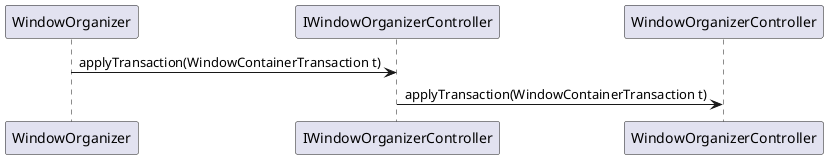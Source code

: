 @startuml


WindowOrganizer -> IWindowOrganizerController:applyTransaction(WindowContainerTransaction t)
IWindowOrganizerController -> WindowOrganizerController: applyTransaction(WindowContainerTransaction t)

@enduml